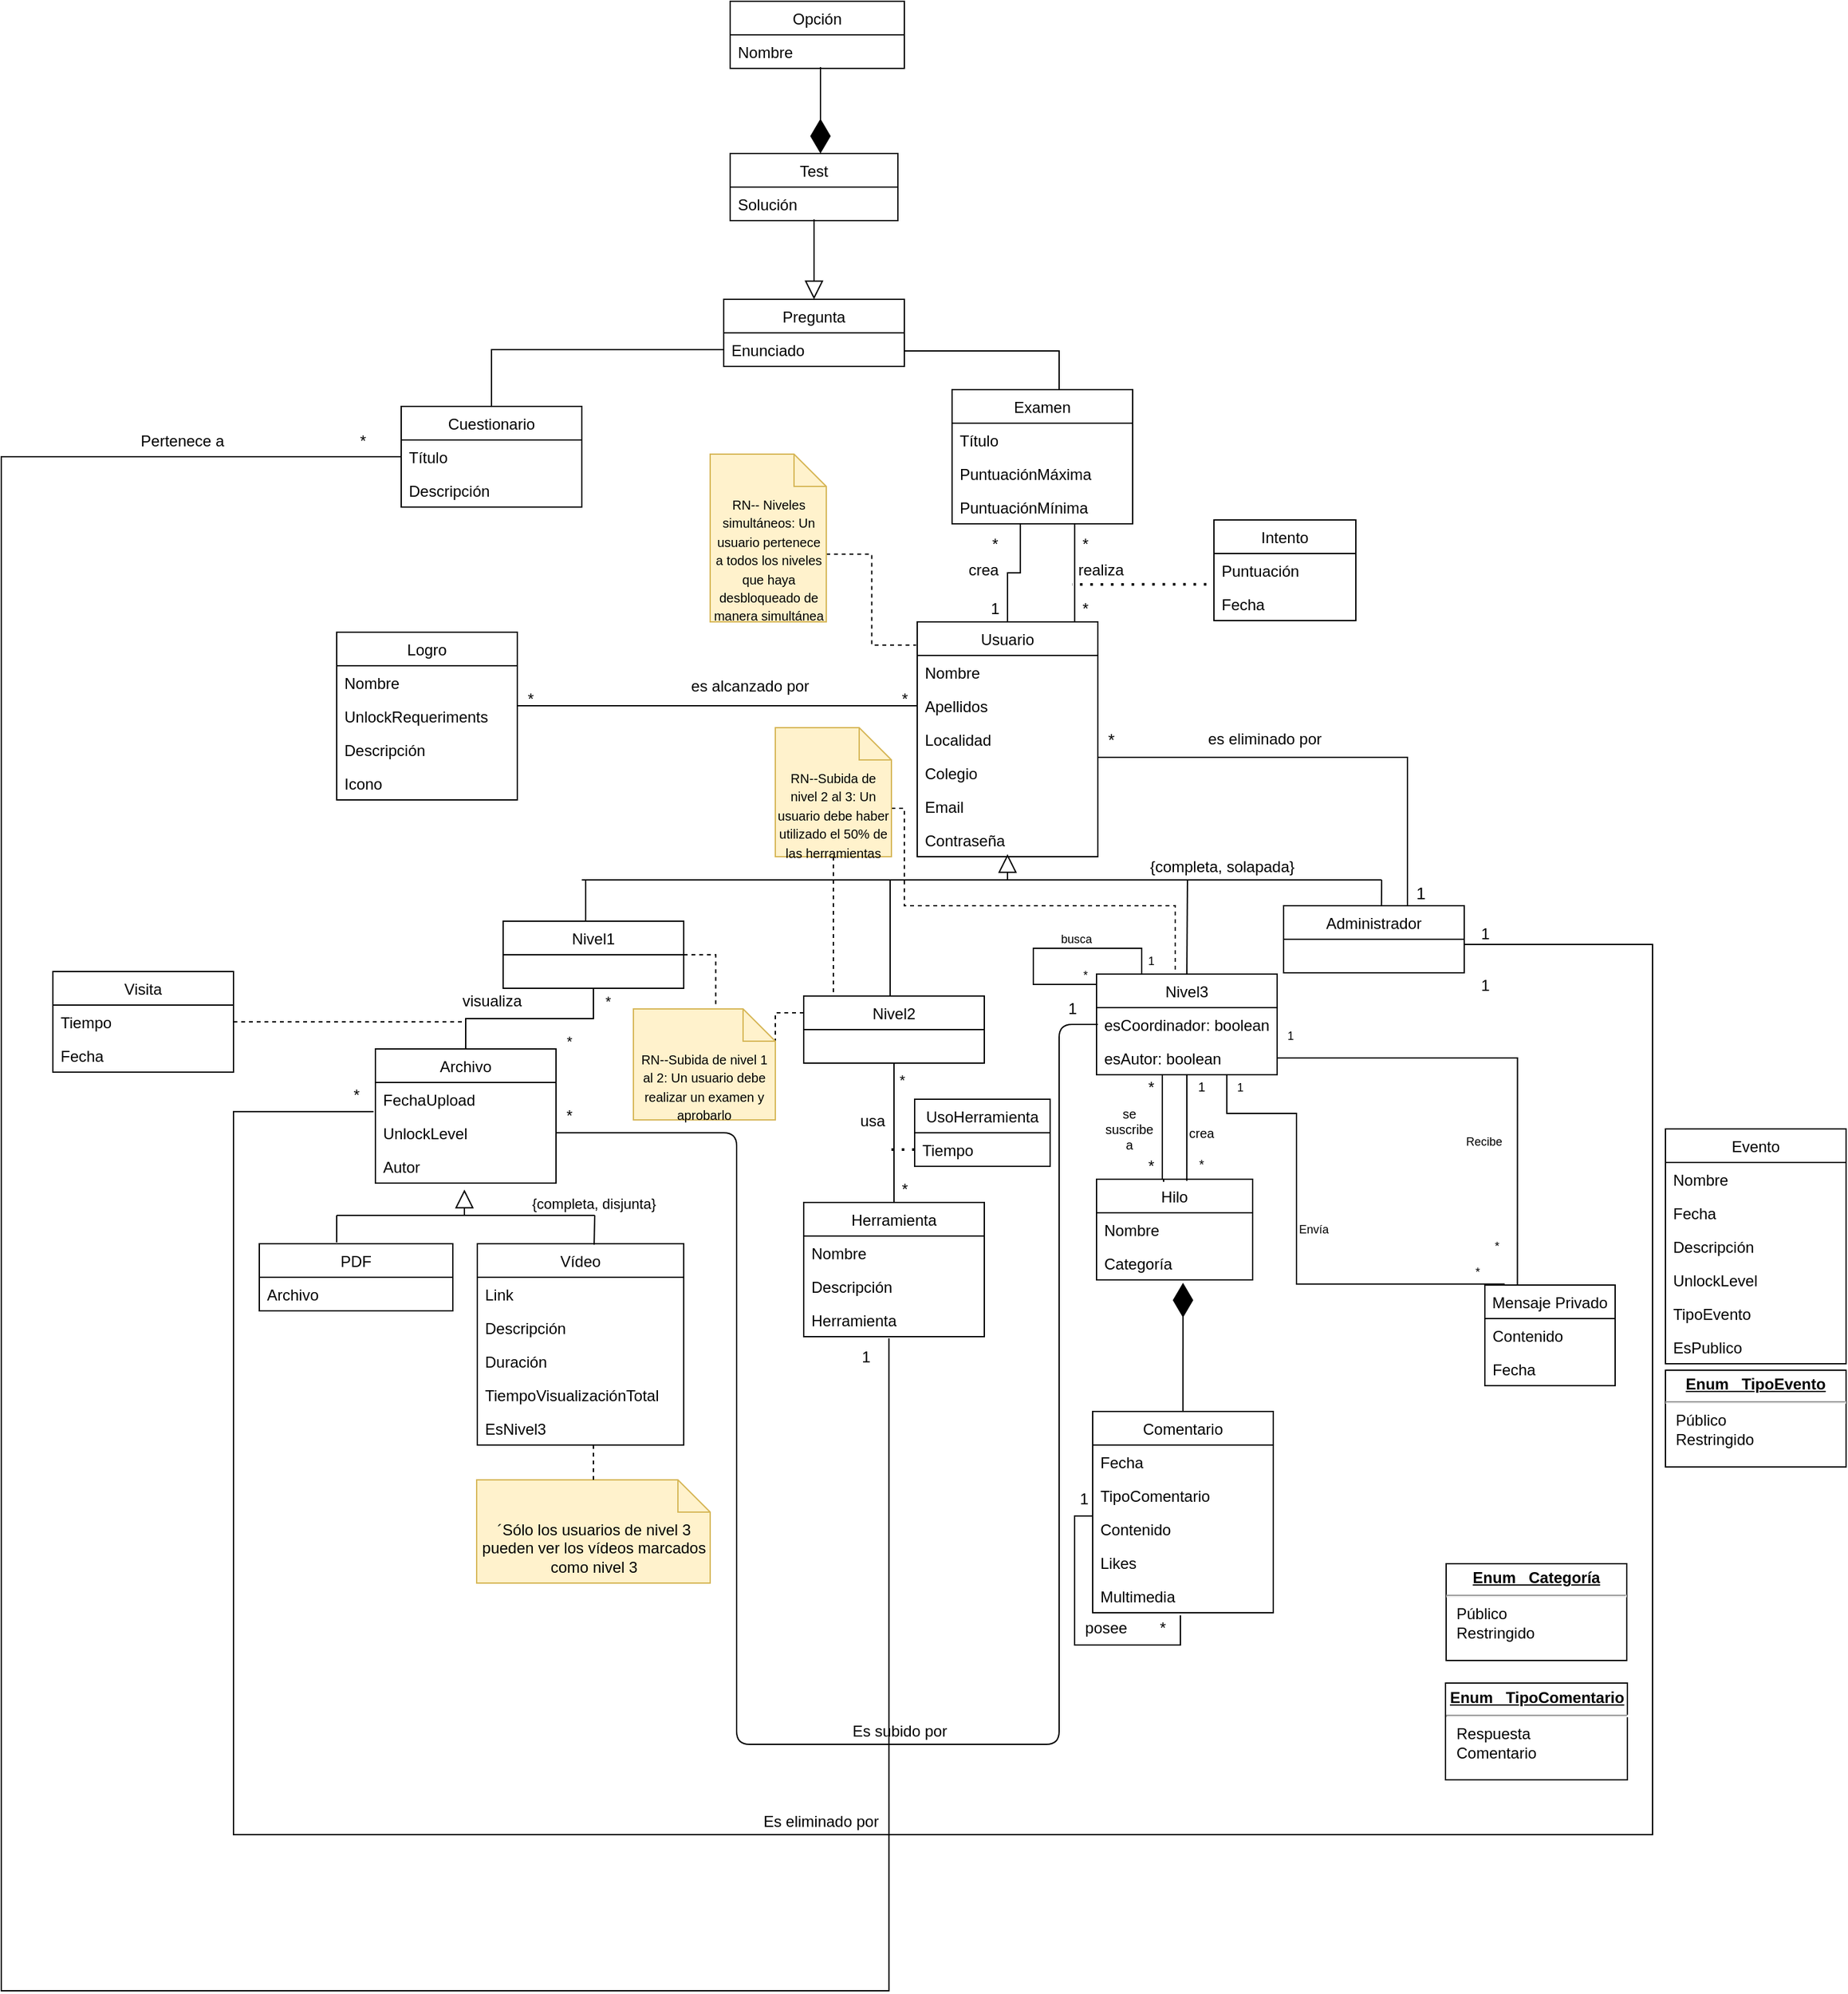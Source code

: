<mxfile version="13.9.5" type="google" pages="2"><diagram id="NPRUOryit4CZUZ8ujwZD" name="Page-1"><mxGraphModel dx="2916" dy="2320" grid="1" gridSize="10" guides="1" tooltips="1" connect="1" arrows="1" fold="1" page="1" pageScale="1" pageWidth="827" pageHeight="1169" math="0" shadow="0"><root><mxCell id="0"/><mxCell id="1" parent="0"/><mxCell id="HAwCsRzmnG5At8Q9Lq3o-103" style="edgeStyle=orthogonalEdgeStyle;rounded=0;orthogonalLoop=1;jettySize=auto;html=1;entryX=0.679;entryY=1.011;entryDx=0;entryDy=0;entryPerimeter=0;endArrow=none;endFill=0;" parent="1" source="HAwCsRzmnG5At8Q9Lq3o-1" target="HAwCsRzmnG5At8Q9Lq3o-31" edge="1"><mxGeometry relative="1" as="geometry"><Array as="points"><mxPoint x="212" y="270"/><mxPoint x="212" y="270"/></Array></mxGeometry></mxCell><mxCell id="HAwCsRzmnG5At8Q9Lq3o-123" style="edgeStyle=orthogonalEdgeStyle;rounded=0;orthogonalLoop=1;jettySize=auto;html=1;entryX=0.378;entryY=0.995;entryDx=0;entryDy=0;entryPerimeter=0;endArrow=none;endFill=0;" parent="1" source="HAwCsRzmnG5At8Q9Lq3o-1" target="HAwCsRzmnG5At8Q9Lq3o-31" edge="1"><mxGeometry relative="1" as="geometry"/></mxCell><mxCell id="HAwCsRzmnG5At8Q9Lq3o-1" value="Usuario" style="swimlane;fontStyle=0;childLayout=stackLayout;horizontal=1;startSize=26;fillColor=none;horizontalStack=0;resizeParent=1;resizeParentMax=0;resizeLast=0;collapsible=1;marginBottom=0;" parent="1" vertex="1"><mxGeometry x="90" y="270" width="140" height="182" as="geometry"/></mxCell><mxCell id="HAwCsRzmnG5At8Q9Lq3o-2" value="Nombre" style="text;strokeColor=none;fillColor=none;align=left;verticalAlign=top;spacingLeft=4;spacingRight=4;overflow=hidden;rotatable=0;points=[[0,0.5],[1,0.5]];portConstraint=eastwest;" parent="HAwCsRzmnG5At8Q9Lq3o-1" vertex="1"><mxGeometry y="26" width="140" height="26" as="geometry"/></mxCell><mxCell id="HAwCsRzmnG5At8Q9Lq3o-3" value="Apellidos" style="text;strokeColor=none;fillColor=none;align=left;verticalAlign=top;spacingLeft=4;spacingRight=4;overflow=hidden;rotatable=0;points=[[0,0.5],[1,0.5]];portConstraint=eastwest;" parent="HAwCsRzmnG5At8Q9Lq3o-1" vertex="1"><mxGeometry y="52" width="140" height="26" as="geometry"/></mxCell><mxCell id="HAwCsRzmnG5At8Q9Lq3o-4" value="Localidad" style="text;strokeColor=none;fillColor=none;align=left;verticalAlign=top;spacingLeft=4;spacingRight=4;overflow=hidden;rotatable=0;points=[[0,0.5],[1,0.5]];portConstraint=eastwest;" parent="HAwCsRzmnG5At8Q9Lq3o-1" vertex="1"><mxGeometry y="78" width="140" height="26" as="geometry"/></mxCell><mxCell id="HAwCsRzmnG5At8Q9Lq3o-33" value="Colegio" style="text;strokeColor=none;fillColor=none;align=left;verticalAlign=top;spacingLeft=4;spacingRight=4;overflow=hidden;rotatable=0;points=[[0,0.5],[1,0.5]];portConstraint=eastwest;" parent="HAwCsRzmnG5At8Q9Lq3o-1" vertex="1"><mxGeometry y="104" width="140" height="26" as="geometry"/></mxCell><mxCell id="OVoRlJXjBz-Goxrx0esR-1" value="Email" style="text;strokeColor=none;fillColor=none;align=left;verticalAlign=top;spacingLeft=4;spacingRight=4;overflow=hidden;rotatable=0;points=[[0,0.5],[1,0.5]];portConstraint=eastwest;" parent="HAwCsRzmnG5At8Q9Lq3o-1" vertex="1"><mxGeometry y="130" width="140" height="26" as="geometry"/></mxCell><mxCell id="OVoRlJXjBz-Goxrx0esR-2" value="Contraseña" style="text;strokeColor=none;fillColor=none;align=left;verticalAlign=top;spacingLeft=4;spacingRight=4;overflow=hidden;rotatable=0;points=[[0,0.5],[1,0.5]];portConstraint=eastwest;" parent="HAwCsRzmnG5At8Q9Lq3o-1" vertex="1"><mxGeometry y="156" width="140" height="26" as="geometry"/></mxCell><mxCell id="HAwCsRzmnG5At8Q9Lq3o-5" value="PDF" style="swimlane;fontStyle=0;childLayout=stackLayout;horizontal=1;startSize=26;fillColor=none;horizontalStack=0;resizeParent=1;resizeParentMax=0;resizeLast=0;collapsible=1;marginBottom=0;" parent="1" vertex="1"><mxGeometry x="-420" y="752" width="150" height="52" as="geometry"/></mxCell><mxCell id="HAwCsRzmnG5At8Q9Lq3o-6" value="Archivo" style="text;strokeColor=none;fillColor=none;align=left;verticalAlign=top;spacingLeft=4;spacingRight=4;overflow=hidden;rotatable=0;points=[[0,0.5],[1,0.5]];portConstraint=eastwest;" parent="HAwCsRzmnG5At8Q9Lq3o-5" vertex="1"><mxGeometry y="26" width="150" height="26" as="geometry"/></mxCell><mxCell id="HAwCsRzmnG5At8Q9Lq3o-9" value="Vídeo" style="swimlane;fontStyle=0;childLayout=stackLayout;horizontal=1;startSize=26;fillColor=none;horizontalStack=0;resizeParent=1;resizeParentMax=0;resizeLast=0;collapsible=1;marginBottom=0;" parent="1" vertex="1"><mxGeometry x="-251" y="752" width="160" height="156" as="geometry"><mxRectangle x="370" y="210" width="60" height="26" as="alternateBounds"/></mxGeometry></mxCell><mxCell id="HAwCsRzmnG5At8Q9Lq3o-10" value="Link" style="text;strokeColor=none;fillColor=none;align=left;verticalAlign=top;spacingLeft=4;spacingRight=4;overflow=hidden;rotatable=0;points=[[0,0.5],[1,0.5]];portConstraint=eastwest;" parent="HAwCsRzmnG5At8Q9Lq3o-9" vertex="1"><mxGeometry y="26" width="160" height="26" as="geometry"/></mxCell><mxCell id="HAwCsRzmnG5At8Q9Lq3o-38" value="Descripción" style="text;strokeColor=none;fillColor=none;align=left;verticalAlign=top;spacingLeft=4;spacingRight=4;overflow=hidden;rotatable=0;points=[[0,0.5],[1,0.5]];portConstraint=eastwest;" parent="HAwCsRzmnG5At8Q9Lq3o-9" vertex="1"><mxGeometry y="52" width="160" height="26" as="geometry"/></mxCell><mxCell id="HAwCsRzmnG5At8Q9Lq3o-39" value="Duración" style="text;strokeColor=none;fillColor=none;align=left;verticalAlign=top;spacingLeft=4;spacingRight=4;overflow=hidden;rotatable=0;points=[[0,0.5],[1,0.5]];portConstraint=eastwest;" parent="HAwCsRzmnG5At8Q9Lq3o-9" vertex="1"><mxGeometry y="78" width="160" height="26" as="geometry"/></mxCell><mxCell id="HAwCsRzmnG5At8Q9Lq3o-41" value="TiempoVisualizaciónTotal" style="text;strokeColor=none;fillColor=none;align=left;verticalAlign=top;spacingLeft=4;spacingRight=4;overflow=hidden;rotatable=0;points=[[0,0.5],[1,0.5]];portConstraint=eastwest;" parent="HAwCsRzmnG5At8Q9Lq3o-9" vertex="1"><mxGeometry y="104" width="160" height="26" as="geometry"/></mxCell><mxCell id="HGvDHs405SnKZL4kM6b5-61" value="EsNivel3" style="text;strokeColor=none;fillColor=none;align=left;verticalAlign=top;spacingLeft=4;spacingRight=4;overflow=hidden;rotatable=0;points=[[0,0.5],[1,0.5]];portConstraint=eastwest;" vertex="1" parent="HAwCsRzmnG5At8Q9Lq3o-9"><mxGeometry y="130" width="160" height="26" as="geometry"/></mxCell><mxCell id="HGvDHs405SnKZL4kM6b5-21" style="edgeStyle=orthogonalEdgeStyle;rounded=0;orthogonalLoop=1;jettySize=auto;html=1;endArrow=none;endFill=0;" edge="1" parent="1" source="HAwCsRzmnG5At8Q9Lq3o-13"><mxGeometry relative="1" as="geometry"><mxPoint x="200" y="90" as="targetPoint"/><Array as="points"><mxPoint x="200" y="60"/></Array></mxGeometry></mxCell><mxCell id="HAwCsRzmnG5At8Q9Lq3o-13" value="Pregunta" style="swimlane;fontStyle=0;childLayout=stackLayout;horizontal=1;startSize=26;fillColor=none;horizontalStack=0;resizeParent=1;resizeParentMax=0;resizeLast=0;collapsible=1;marginBottom=0;" parent="1" vertex="1"><mxGeometry x="-60" y="20" width="140" height="52" as="geometry"/></mxCell><mxCell id="HAwCsRzmnG5At8Q9Lq3o-14" value="Enunciado" style="text;strokeColor=none;fillColor=none;align=left;verticalAlign=top;spacingLeft=4;spacingRight=4;overflow=hidden;rotatable=0;points=[[0,0.5],[1,0.5]];portConstraint=eastwest;" parent="HAwCsRzmnG5At8Q9Lq3o-13" vertex="1"><mxGeometry y="26" width="140" height="26" as="geometry"/></mxCell><mxCell id="HAwCsRzmnG5At8Q9Lq3o-17" value="Hilo" style="swimlane;fontStyle=0;childLayout=stackLayout;horizontal=1;startSize=26;horizontalStack=0;resizeParent=1;resizeParentMax=0;resizeLast=0;collapsible=1;marginBottom=0;fillColor=none;" parent="1" vertex="1"><mxGeometry x="229" y="702" width="121" height="78" as="geometry"/></mxCell><mxCell id="HAwCsRzmnG5At8Q9Lq3o-18" value="Nombre" style="text;strokeColor=none;fillColor=none;align=left;verticalAlign=top;spacingLeft=4;spacingRight=4;overflow=hidden;rotatable=0;points=[[0,0.5],[1,0.5]];portConstraint=eastwest;" parent="HAwCsRzmnG5At8Q9Lq3o-17" vertex="1"><mxGeometry y="26" width="121" height="26" as="geometry"/></mxCell><mxCell id="HGvDHs405SnKZL4kM6b5-51" value="Categoría&#10;" style="text;strokeColor=none;fillColor=none;align=left;verticalAlign=top;spacingLeft=4;spacingRight=4;overflow=hidden;rotatable=0;points=[[0,0.5],[1,0.5]];portConstraint=eastwest;" vertex="1" parent="HAwCsRzmnG5At8Q9Lq3o-17"><mxGeometry y="52" width="121" height="26" as="geometry"/></mxCell><mxCell id="HAwCsRzmnG5At8Q9Lq3o-25" value="Comentario" style="swimlane;fontStyle=0;childLayout=stackLayout;horizontal=1;startSize=26;fillColor=none;horizontalStack=0;resizeParent=1;resizeParentMax=0;resizeLast=0;collapsible=1;marginBottom=0;" parent="1" vertex="1"><mxGeometry x="226" y="882" width="140" height="156" as="geometry"/></mxCell><mxCell id="HAwCsRzmnG5At8Q9Lq3o-26" value="Fecha" style="text;strokeColor=none;fillColor=none;align=left;verticalAlign=top;spacingLeft=4;spacingRight=4;overflow=hidden;rotatable=0;points=[[0,0.5],[1,0.5]];portConstraint=eastwest;" parent="HAwCsRzmnG5At8Q9Lq3o-25" vertex="1"><mxGeometry y="26" width="140" height="26" as="geometry"/></mxCell><mxCell id="HAwCsRzmnG5At8Q9Lq3o-27" value="TipoComentario" style="text;strokeColor=none;fillColor=none;align=left;verticalAlign=top;spacingLeft=4;spacingRight=4;overflow=hidden;rotatable=0;points=[[0,0.5],[1,0.5]];portConstraint=eastwest;" parent="HAwCsRzmnG5At8Q9Lq3o-25" vertex="1"><mxGeometry y="52" width="140" height="26" as="geometry"/></mxCell><mxCell id="HAwCsRzmnG5At8Q9Lq3o-28" value="Contenido" style="text;strokeColor=none;fillColor=none;align=left;verticalAlign=top;spacingLeft=4;spacingRight=4;overflow=hidden;rotatable=0;points=[[0,0.5],[1,0.5]];portConstraint=eastwest;" parent="HAwCsRzmnG5At8Q9Lq3o-25" vertex="1"><mxGeometry y="78" width="140" height="26" as="geometry"/></mxCell><mxCell id="HAwCsRzmnG5At8Q9Lq3o-44" value="Likes" style="text;strokeColor=none;fillColor=none;align=left;verticalAlign=top;spacingLeft=4;spacingRight=4;overflow=hidden;rotatable=0;points=[[0,0.5],[1,0.5]];portConstraint=eastwest;" parent="HAwCsRzmnG5At8Q9Lq3o-25" vertex="1"><mxGeometry y="104" width="140" height="26" as="geometry"/></mxCell><mxCell id="HGvDHs405SnKZL4kM6b5-1" style="edgeStyle=orthogonalEdgeStyle;rounded=0;orthogonalLoop=1;jettySize=auto;html=1;exitX=0;exitY=0.5;exitDx=0;exitDy=0;endArrow=none;endFill=0;" edge="1" parent="HAwCsRzmnG5At8Q9Lq3o-25" source="HAwCsRzmnG5At8Q9Lq3o-27"><mxGeometry relative="1" as="geometry"><mxPoint x="68" y="158" as="targetPoint"/><Array as="points"><mxPoint y="81"/><mxPoint x="-14" y="81"/><mxPoint x="-14" y="181"/><mxPoint x="68" y="181"/></Array></mxGeometry></mxCell><mxCell id="HGvDHs405SnKZL4kM6b5-57" value="Multimedia" style="text;strokeColor=none;fillColor=none;align=left;verticalAlign=top;spacingLeft=4;spacingRight=4;overflow=hidden;rotatable=0;points=[[0,0.5],[1,0.5]];portConstraint=eastwest;" vertex="1" parent="HAwCsRzmnG5At8Q9Lq3o-25"><mxGeometry y="130" width="140" height="26" as="geometry"/></mxCell><mxCell id="HAwCsRzmnG5At8Q9Lq3o-29" value="Examen" style="swimlane;fontStyle=0;childLayout=stackLayout;horizontal=1;startSize=26;fillColor=none;horizontalStack=0;resizeParent=1;resizeParentMax=0;resizeLast=0;collapsible=1;marginBottom=0;" parent="1" vertex="1"><mxGeometry x="117" y="90" width="140" height="104" as="geometry"/></mxCell><mxCell id="HAwCsRzmnG5At8Q9Lq3o-46" value="Título" style="text;strokeColor=none;fillColor=none;align=left;verticalAlign=top;spacingLeft=4;spacingRight=4;overflow=hidden;rotatable=0;points=[[0,0.5],[1,0.5]];portConstraint=eastwest;" parent="HAwCsRzmnG5At8Q9Lq3o-29" vertex="1"><mxGeometry y="26" width="140" height="26" as="geometry"/></mxCell><mxCell id="HAwCsRzmnG5At8Q9Lq3o-30" value="PuntuaciónMáxima" style="text;strokeColor=none;fillColor=none;align=left;verticalAlign=top;spacingLeft=4;spacingRight=4;overflow=hidden;rotatable=0;points=[[0,0.5],[1,0.5]];portConstraint=eastwest;" parent="HAwCsRzmnG5At8Q9Lq3o-29" vertex="1"><mxGeometry y="52" width="140" height="26" as="geometry"/></mxCell><mxCell id="HAwCsRzmnG5At8Q9Lq3o-31" value="PuntuaciónMínima" style="text;strokeColor=none;fillColor=none;align=left;verticalAlign=top;spacingLeft=4;spacingRight=4;overflow=hidden;rotatable=0;points=[[0,0.5],[1,0.5]];portConstraint=eastwest;" parent="HAwCsRzmnG5At8Q9Lq3o-29" vertex="1"><mxGeometry y="78" width="140" height="26" as="geometry"/></mxCell><mxCell id="oahnnhhMwVlarxf-Fwli-42" style="edgeStyle=orthogonalEdgeStyle;rounded=0;orthogonalLoop=1;jettySize=auto;html=1;startArrow=none;startFill=0;endArrow=none;endFill=0;fontSize=11;dashed=1;" parent="1" source="HAwCsRzmnG5At8Q9Lq3o-70" edge="1"><mxGeometry relative="1" as="geometry"><mxPoint x="-260.0" y="580" as="targetPoint"/></mxGeometry></mxCell><mxCell id="HAwCsRzmnG5At8Q9Lq3o-70" value="Visita" style="swimlane;fontStyle=0;childLayout=stackLayout;horizontal=1;startSize=26;fillColor=none;horizontalStack=0;resizeParent=1;resizeParentMax=0;resizeLast=0;collapsible=1;marginBottom=0;" parent="1" vertex="1"><mxGeometry x="-580" y="541" width="140" height="78" as="geometry"/></mxCell><mxCell id="HAwCsRzmnG5At8Q9Lq3o-71" value="Tiempo" style="text;strokeColor=none;fillColor=none;align=left;verticalAlign=top;spacingLeft=4;spacingRight=4;overflow=hidden;rotatable=0;points=[[0,0.5],[1,0.5]];portConstraint=eastwest;" parent="HAwCsRzmnG5At8Q9Lq3o-70" vertex="1"><mxGeometry y="26" width="140" height="26" as="geometry"/></mxCell><mxCell id="HAwCsRzmnG5At8Q9Lq3o-72" value="Fecha" style="text;strokeColor=none;fillColor=none;align=left;verticalAlign=top;spacingLeft=4;spacingRight=4;overflow=hidden;rotatable=0;points=[[0,0.5],[1,0.5]];portConstraint=eastwest;" parent="HAwCsRzmnG5At8Q9Lq3o-70" vertex="1"><mxGeometry y="52" width="140" height="26" as="geometry"/></mxCell><mxCell id="HAwCsRzmnG5At8Q9Lq3o-121" value="realiza" style="text;html=1;align=center;verticalAlign=middle;resizable=0;points=[];autosize=1;" parent="1" vertex="1"><mxGeometry x="207" y="220" width="50" height="20" as="geometry"/></mxCell><mxCell id="HAwCsRzmnG5At8Q9Lq3o-124" value="crea" style="text;html=1;align=center;verticalAlign=middle;resizable=0;points=[];autosize=1;" parent="1" vertex="1"><mxGeometry x="120.5" y="220" width="40" height="20" as="geometry"/></mxCell><mxCell id="HAwCsRzmnG5At8Q9Lq3o-125" value="*" style="text;html=1;align=center;verticalAlign=middle;resizable=0;points=[];autosize=1;" parent="1" vertex="1"><mxGeometry x="140" y="200" width="20" height="20" as="geometry"/></mxCell><mxCell id="HAwCsRzmnG5At8Q9Lq3o-127" value="*" style="text;html=1;align=center;verticalAlign=middle;resizable=0;points=[];autosize=1;" parent="1" vertex="1"><mxGeometry x="210" y="200" width="20" height="20" as="geometry"/></mxCell><mxCell id="HAwCsRzmnG5At8Q9Lq3o-128" value="*" style="text;html=1;align=center;verticalAlign=middle;resizable=0;points=[];autosize=1;" parent="1" vertex="1"><mxGeometry x="210" y="250" width="20" height="20" as="geometry"/></mxCell><mxCell id="HAwCsRzmnG5At8Q9Lq3o-129" value="" style="endArrow=none;dashed=1;html=1;dashPattern=1 3;strokeWidth=2;exitX=-0.053;exitY=-0.082;exitDx=0;exitDy=0;exitPerimeter=0;" parent="1" source="HAwCsRzmnG5At8Q9Lq3o-132" edge="1"><mxGeometry width="50" height="50" relative="1" as="geometry"><mxPoint x="220" y="250" as="sourcePoint"/><mxPoint x="210" y="241" as="targetPoint"/></mxGeometry></mxCell><mxCell id="HAwCsRzmnG5At8Q9Lq3o-130" value="Intento" style="swimlane;fontStyle=0;childLayout=stackLayout;horizontal=1;startSize=26;fillColor=none;horizontalStack=0;resizeParent=1;resizeParentMax=0;resizeLast=0;collapsible=1;marginBottom=0;" parent="1" vertex="1"><mxGeometry x="320" y="191" width="110" height="78" as="geometry"/></mxCell><mxCell id="HAwCsRzmnG5At8Q9Lq3o-131" value="Puntuación" style="text;strokeColor=none;fillColor=none;align=left;verticalAlign=top;spacingLeft=4;spacingRight=4;overflow=hidden;rotatable=0;points=[[0,0.5],[1,0.5]];portConstraint=eastwest;" parent="HAwCsRzmnG5At8Q9Lq3o-130" vertex="1"><mxGeometry y="26" width="110" height="26" as="geometry"/></mxCell><mxCell id="HAwCsRzmnG5At8Q9Lq3o-132" value="Fecha" style="text;strokeColor=none;fillColor=none;align=left;verticalAlign=top;spacingLeft=4;spacingRight=4;overflow=hidden;rotatable=0;points=[[0,0.5],[1,0.5]];portConstraint=eastwest;" parent="HAwCsRzmnG5At8Q9Lq3o-130" vertex="1"><mxGeometry y="52" width="110" height="26" as="geometry"/></mxCell><mxCell id="HAwCsRzmnG5At8Q9Lq3o-142" value="&lt;p style=&quot;margin: 0px ; margin-top: 4px ; text-align: center ; text-decoration: underline&quot;&gt;&lt;b&gt;Enum&amp;nbsp; &amp;nbsp;TipoComentario&lt;/b&gt;&lt;/p&gt;&lt;hr&gt;&lt;p style=&quot;margin: 0px ; margin-left: 8px&quot;&gt;Respuesta&lt;br&gt;Comentario&lt;br&gt;&lt;/p&gt;" style="verticalAlign=top;align=left;overflow=fill;fontSize=12;fontFamily=Helvetica;html=1;" parent="1" vertex="1"><mxGeometry x="499.5" y="1092.5" width="141" height="75" as="geometry"/></mxCell><mxCell id="nP3SbV2Lm87X_TbmoG6O-54" style="edgeStyle=orthogonalEdgeStyle;rounded=0;orthogonalLoop=1;jettySize=auto;html=1;entryX=0;entryY=0.5;entryDx=0;entryDy=0;startArrow=none;startFill=0;endArrow=none;endFill=0;" parent="1" source="HAwCsRzmnG5At8Q9Lq3o-148" target="HAwCsRzmnG5At8Q9Lq3o-3" edge="1"><mxGeometry relative="1" as="geometry"><Array as="points"><mxPoint x="-160" y="335"/><mxPoint x="-160" y="335"/></Array></mxGeometry></mxCell><mxCell id="HAwCsRzmnG5At8Q9Lq3o-148" value="Logro" style="swimlane;fontStyle=0;childLayout=stackLayout;horizontal=1;startSize=26;fillColor=none;horizontalStack=0;resizeParent=1;resizeParentMax=0;resizeLast=0;collapsible=1;marginBottom=0;" parent="1" vertex="1"><mxGeometry x="-360" y="278" width="140" height="130" as="geometry"/></mxCell><mxCell id="HAwCsRzmnG5At8Q9Lq3o-149" value="Nombre" style="text;strokeColor=none;fillColor=none;align=left;verticalAlign=top;spacingLeft=4;spacingRight=4;overflow=hidden;rotatable=0;points=[[0,0.5],[1,0.5]];portConstraint=eastwest;" parent="HAwCsRzmnG5At8Q9Lq3o-148" vertex="1"><mxGeometry y="26" width="140" height="26" as="geometry"/></mxCell><mxCell id="HAwCsRzmnG5At8Q9Lq3o-150" value="UnlockRequeriments" style="text;strokeColor=none;fillColor=none;align=left;verticalAlign=top;spacingLeft=4;spacingRight=4;overflow=hidden;rotatable=0;points=[[0,0.5],[1,0.5]];portConstraint=eastwest;" parent="HAwCsRzmnG5At8Q9Lq3o-148" vertex="1"><mxGeometry y="52" width="140" height="26" as="geometry"/></mxCell><mxCell id="HAwCsRzmnG5At8Q9Lq3o-151" value="Descripción" style="text;strokeColor=none;fillColor=none;align=left;verticalAlign=top;spacingLeft=4;spacingRight=4;overflow=hidden;rotatable=0;points=[[0,0.5],[1,0.5]];portConstraint=eastwest;" parent="HAwCsRzmnG5At8Q9Lq3o-148" vertex="1"><mxGeometry y="78" width="140" height="26" as="geometry"/></mxCell><mxCell id="HAwCsRzmnG5At8Q9Lq3o-152" value="Icono" style="text;strokeColor=none;fillColor=none;align=left;verticalAlign=top;spacingLeft=4;spacingRight=4;overflow=hidden;rotatable=0;points=[[0,0.5],[1,0.5]];portConstraint=eastwest;" parent="HAwCsRzmnG5At8Q9Lq3o-148" vertex="1"><mxGeometry y="104" width="140" height="26" as="geometry"/></mxCell><mxCell id="nP3SbV2Lm87X_TbmoG6O-50" style="edgeStyle=orthogonalEdgeStyle;rounded=0;orthogonalLoop=1;jettySize=auto;html=1;exitX=0.5;exitY=1;exitDx=0;exitDy=0;startArrow=none;startFill=0;endArrow=none;endFill=0;" parent="1" source="nP3SbV2Lm87X_TbmoG6O-13" edge="1"><mxGeometry relative="1" as="geometry"><mxPoint x="281" y="704" as="targetPoint"/><Array as="points"><mxPoint x="280" y="621"/><mxPoint x="280" y="702"/><mxPoint x="281" y="702"/></Array></mxGeometry></mxCell><mxCell id="oahnnhhMwVlarxf-Fwli-10" style="edgeStyle=orthogonalEdgeStyle;rounded=0;orthogonalLoop=1;jettySize=auto;html=1;startArrow=none;startFill=0;entryX=0.152;entryY=-0.01;entryDx=0;entryDy=0;entryPerimeter=0;endArrow=none;endFill=0;" parent="1" source="nP3SbV2Lm87X_TbmoG6O-13" target="oahnnhhMwVlarxf-Fwli-4" edge="1"><mxGeometry relative="1" as="geometry"><mxPoint x="370" y="830" as="targetPoint"/><Array as="points"><mxPoint x="330" y="651"/><mxPoint x="384" y="651"/></Array></mxGeometry></mxCell><mxCell id="oahnnhhMwVlarxf-Fwli-19" style="edgeStyle=orthogonalEdgeStyle;rounded=0;orthogonalLoop=1;jettySize=auto;html=1;exitX=0.25;exitY=0;exitDx=0;exitDy=0;startArrow=none;startFill=0;endArrow=none;endFill=0;fontSize=9;" parent="1" source="nP3SbV2Lm87X_TbmoG6O-13" target="nP3SbV2Lm87X_TbmoG6O-13" edge="1"><mxGeometry relative="1" as="geometry"><mxPoint x="190" y="560" as="targetPoint"/><Array as="points"><mxPoint x="264" y="523"/><mxPoint x="180" y="523"/><mxPoint x="180" y="551"/></Array></mxGeometry></mxCell><mxCell id="oahnnhhMwVlarxf-Fwli-23" style="edgeStyle=orthogonalEdgeStyle;rounded=0;orthogonalLoop=1;jettySize=auto;html=1;entryX=0.578;entryY=0.016;entryDx=0;entryDy=0;entryPerimeter=0;startArrow=none;startFill=0;endArrow=none;endFill=0;fontSize=10;" parent="1" source="nP3SbV2Lm87X_TbmoG6O-13" target="HAwCsRzmnG5At8Q9Lq3o-17" edge="1"><mxGeometry relative="1" as="geometry"/></mxCell><mxCell id="nP3SbV2Lm87X_TbmoG6O-13" value="Nivel3" style="swimlane;fontStyle=0;childLayout=stackLayout;horizontal=1;startSize=26;fillColor=none;horizontalStack=0;resizeParent=1;resizeParentMax=0;resizeLast=0;collapsible=1;marginBottom=0;" parent="1" vertex="1"><mxGeometry x="229" y="543" width="140" height="78" as="geometry"/></mxCell><mxCell id="nP3SbV2Lm87X_TbmoG6O-53" value="esCoordinador: boolean" style="text;strokeColor=none;fillColor=none;align=left;verticalAlign=top;spacingLeft=4;spacingRight=4;overflow=hidden;rotatable=0;points=[[0,0.5],[1,0.5]];portConstraint=eastwest;" parent="nP3SbV2Lm87X_TbmoG6O-13" vertex="1"><mxGeometry y="26" width="140" height="26" as="geometry"/></mxCell><mxCell id="384uaaL_V9VqnJbxcpKX-2" value="esAutor: boolean" style="text;strokeColor=none;fillColor=none;align=left;verticalAlign=top;spacingLeft=4;spacingRight=4;overflow=hidden;rotatable=0;points=[[0,0.5],[1,0.5]];portConstraint=eastwest;" parent="nP3SbV2Lm87X_TbmoG6O-13" vertex="1"><mxGeometry y="52" width="140" height="26" as="geometry"/></mxCell><mxCell id="nP3SbV2Lm87X_TbmoG6O-107" style="edgeStyle=orthogonalEdgeStyle;rounded=0;orthogonalLoop=1;jettySize=auto;html=1;startArrow=none;startFill=0;endArrow=none;endFill=0;entryX=1;entryY=0.5;entryDx=0;entryDy=0;" parent="1" source="nP3SbV2Lm87X_TbmoG6O-17" target="HAwCsRzmnG5At8Q9Lq3o-3" edge="1"><mxGeometry relative="1" as="geometry"><mxPoint x="530" y="330" as="targetPoint"/><Array as="points"><mxPoint x="470" y="375"/></Array></mxGeometry></mxCell><mxCell id="nP3SbV2Lm87X_TbmoG6O-110" value="*" style="edgeLabel;html=1;align=center;verticalAlign=middle;resizable=0;points=[];fontSize=13;" parent="nP3SbV2Lm87X_TbmoG6O-107" vertex="1" connectable="0"><mxGeometry x="0.904" y="-14" relative="1" as="geometry"><mxPoint x="-4" y="7" as="offset"/></mxGeometry></mxCell><mxCell id="OVoRlJXjBz-Goxrx0esR-15" style="edgeStyle=orthogonalEdgeStyle;rounded=0;orthogonalLoop=1;jettySize=auto;html=1;exitX=1;exitY=0.75;exitDx=0;exitDy=0;endArrow=none;endFill=0;entryX=-0.01;entryY=-0.129;entryDx=0;entryDy=0;entryPerimeter=0;" parent="1" source="nP3SbV2Lm87X_TbmoG6O-17" target="oahnnhhMwVlarxf-Fwli-29" edge="1"><mxGeometry relative="1" as="geometry"><mxPoint x="-460" y="650" as="targetPoint"/><Array as="points"><mxPoint x="514" y="520"/><mxPoint x="660" y="520"/><mxPoint x="660" y="1210"/><mxPoint x="-440" y="1210"/><mxPoint x="-440" y="650"/></Array></mxGeometry></mxCell><mxCell id="nP3SbV2Lm87X_TbmoG6O-17" value="Administrador" style="swimlane;fontStyle=0;childLayout=stackLayout;horizontal=1;startSize=26;fillColor=none;horizontalStack=0;resizeParent=1;resizeParentMax=0;resizeLast=0;collapsible=1;marginBottom=0;" parent="1" vertex="1"><mxGeometry x="374" y="490" width="140" height="52" as="geometry"/></mxCell><mxCell id="HAwCsRzmnG5At8Q9Lq3o-89" value="Evento" style="swimlane;fontStyle=0;childLayout=stackLayout;horizontal=1;startSize=26;fillColor=none;horizontalStack=0;resizeParent=1;resizeParentMax=0;resizeLast=0;collapsible=1;marginBottom=0;" parent="1" vertex="1"><mxGeometry x="670" y="663" width="140" height="182" as="geometry"/></mxCell><mxCell id="HAwCsRzmnG5At8Q9Lq3o-90" value="Nombre" style="text;strokeColor=none;fillColor=none;align=left;verticalAlign=top;spacingLeft=4;spacingRight=4;overflow=hidden;rotatable=0;points=[[0,0.5],[1,0.5]];portConstraint=eastwest;" parent="HAwCsRzmnG5At8Q9Lq3o-89" vertex="1"><mxGeometry y="26" width="140" height="26" as="geometry"/></mxCell><mxCell id="HAwCsRzmnG5At8Q9Lq3o-91" value="Fecha" style="text;strokeColor=none;fillColor=none;align=left;verticalAlign=top;spacingLeft=4;spacingRight=4;overflow=hidden;rotatable=0;points=[[0,0.5],[1,0.5]];portConstraint=eastwest;" parent="HAwCsRzmnG5At8Q9Lq3o-89" vertex="1"><mxGeometry y="52" width="140" height="26" as="geometry"/></mxCell><mxCell id="HAwCsRzmnG5At8Q9Lq3o-94" value="Descripción" style="text;strokeColor=none;fillColor=none;align=left;verticalAlign=top;spacingLeft=4;spacingRight=4;overflow=hidden;rotatable=0;points=[[0,0.5],[1,0.5]];portConstraint=eastwest;" parent="HAwCsRzmnG5At8Q9Lq3o-89" vertex="1"><mxGeometry y="78" width="140" height="26" as="geometry"/></mxCell><mxCell id="HAwCsRzmnG5At8Q9Lq3o-93" value="UnlockLevel" style="text;strokeColor=none;fillColor=none;align=left;verticalAlign=top;spacingLeft=4;spacingRight=4;overflow=hidden;rotatable=0;points=[[0,0.5],[1,0.5]];portConstraint=eastwest;" parent="HAwCsRzmnG5At8Q9Lq3o-89" vertex="1"><mxGeometry y="104" width="140" height="26" as="geometry"/></mxCell><mxCell id="HAwCsRzmnG5At8Q9Lq3o-92" value="TipoEvento" style="text;strokeColor=none;fillColor=none;align=left;verticalAlign=top;spacingLeft=4;spacingRight=4;overflow=hidden;rotatable=0;points=[[0,0.5],[1,0.5]];portConstraint=eastwest;" parent="HAwCsRzmnG5At8Q9Lq3o-89" vertex="1"><mxGeometry y="130" width="140" height="26" as="geometry"/></mxCell><mxCell id="HAwCsRzmnG5At8Q9Lq3o-102" value="EsPublico" style="text;strokeColor=none;fillColor=none;align=left;verticalAlign=top;spacingLeft=4;spacingRight=4;overflow=hidden;rotatable=0;points=[[0,0.5],[1,0.5]];portConstraint=eastwest;" parent="HAwCsRzmnG5At8Q9Lq3o-89" vertex="1"><mxGeometry y="156" width="140" height="26" as="geometry"/></mxCell><mxCell id="HAwCsRzmnG5At8Q9Lq3o-144" value="&lt;p style=&quot;margin: 0px ; margin-top: 4px ; text-align: center ; text-decoration: underline&quot;&gt;&lt;b&gt;Enum&amp;nbsp; &amp;nbsp;TipoEvento&lt;/b&gt;&lt;/p&gt;&lt;hr&gt;&lt;p style=&quot;margin: 0px ; margin-left: 8px&quot;&gt;Público&lt;br&gt;Restringido&lt;/p&gt;" style="verticalAlign=top;align=left;overflow=fill;fontSize=12;fontFamily=Helvetica;html=1;" parent="1" vertex="1"><mxGeometry x="670" y="850" width="140" height="75" as="geometry"/></mxCell><mxCell id="oahnnhhMwVlarxf-Fwli-31" style="edgeStyle=orthogonalEdgeStyle;rounded=0;orthogonalLoop=1;jettySize=auto;html=1;exitX=0.5;exitY=1;exitDx=0;exitDy=0;entryX=0.5;entryY=0;entryDx=0;entryDy=0;startArrow=none;startFill=0;endArrow=none;endFill=0;fontSize=12;" parent="1" source="nP3SbV2Lm87X_TbmoG6O-35" target="oahnnhhMwVlarxf-Fwli-27" edge="1"><mxGeometry relative="1" as="geometry"/></mxCell><mxCell id="HGvDHs405SnKZL4kM6b5-68" style="edgeStyle=orthogonalEdgeStyle;rounded=0;orthogonalLoop=1;jettySize=auto;html=1;exitX=1;exitY=0.5;exitDx=0;exitDy=0;entryX=0.58;entryY=-0.04;entryDx=0;entryDy=0;entryPerimeter=0;endArrow=none;endFill=0;dashed=1;" edge="1" parent="1" source="nP3SbV2Lm87X_TbmoG6O-35" target="HGvDHs405SnKZL4kM6b5-67"><mxGeometry relative="1" as="geometry"/></mxCell><mxCell id="nP3SbV2Lm87X_TbmoG6O-35" value="Nivel1" style="swimlane;fontStyle=0;childLayout=stackLayout;horizontal=1;startSize=26;fillColor=none;horizontalStack=0;resizeParent=1;resizeParentMax=0;resizeLast=0;collapsible=1;marginBottom=0;" parent="1" vertex="1"><mxGeometry x="-231" y="502" width="140" height="52" as="geometry"/></mxCell><mxCell id="HGvDHs405SnKZL4kM6b5-69" style="edgeStyle=orthogonalEdgeStyle;rounded=0;orthogonalLoop=1;jettySize=auto;html=1;exitX=0;exitY=0.25;exitDx=0;exitDy=0;entryX=0;entryY=0;entryDx=110;entryDy=25;entryPerimeter=0;dashed=1;endArrow=none;endFill=0;" edge="1" parent="1" source="nP3SbV2Lm87X_TbmoG6O-39" target="HGvDHs405SnKZL4kM6b5-67"><mxGeometry relative="1" as="geometry"/></mxCell><mxCell id="nP3SbV2Lm87X_TbmoG6O-39" value="Nivel2" style="swimlane;fontStyle=0;childLayout=stackLayout;horizontal=1;startSize=26;fillColor=none;horizontalStack=0;resizeParent=1;resizeParentMax=0;resizeLast=0;collapsible=1;marginBottom=0;" parent="1" vertex="1"><mxGeometry x="2" y="560" width="140" height="52" as="geometry"/></mxCell><mxCell id="nP3SbV2Lm87X_TbmoG6O-43" value="" style="endArrow=block;endFill=0;endSize=12;html=1;" parent="1" edge="1"><mxGeometry width="160" relative="1" as="geometry"><mxPoint x="160" y="470" as="sourcePoint"/><mxPoint x="160" y="450" as="targetPoint"/></mxGeometry></mxCell><mxCell id="nP3SbV2Lm87X_TbmoG6O-44" value="" style="endArrow=none;html=1;" parent="1" edge="1"><mxGeometry width="50" height="50" relative="1" as="geometry"><mxPoint x="-170" y="470" as="sourcePoint"/><mxPoint x="450" y="470" as="targetPoint"/></mxGeometry></mxCell><mxCell id="nP3SbV2Lm87X_TbmoG6O-45" value="" style="endArrow=none;html=1;exitX=0.5;exitY=0;exitDx=0;exitDy=0;" parent="1" edge="1"><mxGeometry width="50" height="50" relative="1" as="geometry"><mxPoint x="-167" y="502" as="sourcePoint"/><mxPoint x="-167" y="470" as="targetPoint"/></mxGeometry></mxCell><mxCell id="nP3SbV2Lm87X_TbmoG6O-46" value="" style="endArrow=none;html=1;exitX=0.542;exitY=0.002;exitDx=0;exitDy=0;exitPerimeter=0;" parent="1" source="nP3SbV2Lm87X_TbmoG6O-17" edge="1"><mxGeometry width="50" height="50" relative="1" as="geometry"><mxPoint x="400" y="520" as="sourcePoint"/><mxPoint x="450" y="470" as="targetPoint"/></mxGeometry></mxCell><mxCell id="nP3SbV2Lm87X_TbmoG6O-47" value="" style="endArrow=none;html=1;" parent="1" edge="1"><mxGeometry width="50" height="50" relative="1" as="geometry"><mxPoint x="69" y="560" as="sourcePoint"/><mxPoint x="69" y="470" as="targetPoint"/></mxGeometry></mxCell><mxCell id="nP3SbV2Lm87X_TbmoG6O-48" value="" style="endArrow=none;html=1;exitX=0.5;exitY=0;exitDx=0;exitDy=0;entryX=0.296;entryY=1.017;entryDx=0;entryDy=0;entryPerimeter=0;" parent="1" source="nP3SbV2Lm87X_TbmoG6O-13" target="nP3SbV2Lm87X_TbmoG6O-105" edge="1"><mxGeometry width="50" height="50" relative="1" as="geometry"><mxPoint x="240" y="560" as="sourcePoint"/><mxPoint x="260" y="470" as="targetPoint"/></mxGeometry></mxCell><mxCell id="nP3SbV2Lm87X_TbmoG6O-60" value="Herramienta" style="swimlane;fontStyle=0;childLayout=stackLayout;horizontal=1;startSize=26;fillColor=none;horizontalStack=0;resizeParent=1;resizeParentMax=0;resizeLast=0;collapsible=1;marginBottom=0;" parent="1" vertex="1"><mxGeometry x="2" y="720" width="140" height="104" as="geometry"/></mxCell><mxCell id="nP3SbV2Lm87X_TbmoG6O-61" value="Nombre" style="text;strokeColor=none;fillColor=none;align=left;verticalAlign=top;spacingLeft=4;spacingRight=4;overflow=hidden;rotatable=0;points=[[0,0.5],[1,0.5]];portConstraint=eastwest;" parent="nP3SbV2Lm87X_TbmoG6O-60" vertex="1"><mxGeometry y="26" width="140" height="26" as="geometry"/></mxCell><mxCell id="nP3SbV2Lm87X_TbmoG6O-63" value="Descripción" style="text;strokeColor=none;fillColor=none;align=left;verticalAlign=top;spacingLeft=4;spacingRight=4;overflow=hidden;rotatable=0;points=[[0,0.5],[1,0.5]];portConstraint=eastwest;" parent="nP3SbV2Lm87X_TbmoG6O-60" vertex="1"><mxGeometry y="52" width="140" height="26" as="geometry"/></mxCell><mxCell id="nP3SbV2Lm87X_TbmoG6O-62" value="Herramienta" style="text;strokeColor=none;fillColor=none;align=left;verticalAlign=top;spacingLeft=4;spacingRight=4;overflow=hidden;rotatable=0;points=[[0,0.5],[1,0.5]];portConstraint=eastwest;" parent="nP3SbV2Lm87X_TbmoG6O-60" vertex="1"><mxGeometry y="78" width="140" height="26" as="geometry"/></mxCell><mxCell id="nP3SbV2Lm87X_TbmoG6O-64" value="" style="endArrow=none;html=1;exitX=0.5;exitY=0;exitDx=0;exitDy=0;" parent="1" source="nP3SbV2Lm87X_TbmoG6O-60" edge="1"><mxGeometry width="50" height="50" relative="1" as="geometry"><mxPoint x="72" y="689" as="sourcePoint"/><mxPoint x="72" y="612" as="targetPoint"/></mxGeometry></mxCell><mxCell id="nP3SbV2Lm87X_TbmoG6O-66" value="*" style="edgeLabel;html=1;align=center;verticalAlign=middle;resizable=0;points=[];" parent="nP3SbV2Lm87X_TbmoG6O-64" vertex="1" connectable="0"><mxGeometry x="0.771" y="-6" relative="1" as="geometry"><mxPoint as="offset"/></mxGeometry></mxCell><mxCell id="nP3SbV2Lm87X_TbmoG6O-65" value="*" style="text;html=1;align=center;verticalAlign=middle;resizable=0;points=[];autosize=1;" parent="1" vertex="1"><mxGeometry x="70" y="700" width="20" height="20" as="geometry"/></mxCell><mxCell id="nP3SbV2Lm87X_TbmoG6O-69" value="*" style="text;html=1;align=center;verticalAlign=middle;resizable=0;points=[];autosize=1;" parent="1" vertex="1"><mxGeometry x="261" y="621" width="20" height="20" as="geometry"/></mxCell><mxCell id="nP3SbV2Lm87X_TbmoG6O-70" value="*" style="text;html=1;align=center;verticalAlign=middle;resizable=0;points=[];autosize=1;" parent="1" vertex="1"><mxGeometry x="261" y="682" width="20" height="20" as="geometry"/></mxCell><mxCell id="nP3SbV2Lm87X_TbmoG6O-71" value="usa" style="text;html=1;align=center;verticalAlign=middle;resizable=0;points=[];autosize=1;" parent="1" vertex="1"><mxGeometry x="40" y="647" width="30" height="20" as="geometry"/></mxCell><mxCell id="nP3SbV2Lm87X_TbmoG6O-72" value="UsoHerramienta" style="swimlane;fontStyle=0;childLayout=stackLayout;horizontal=1;startSize=26;fillColor=none;horizontalStack=0;resizeParent=1;resizeParentMax=0;resizeLast=0;collapsible=1;marginBottom=0;" parent="1" vertex="1"><mxGeometry x="88" y="640" width="105" height="52" as="geometry"/></mxCell><mxCell id="nP3SbV2Lm87X_TbmoG6O-74" value="Tiempo" style="text;strokeColor=none;fillColor=none;align=left;verticalAlign=top;spacingLeft=4;spacingRight=4;overflow=hidden;rotatable=0;points=[[0,0.5],[1,0.5]];portConstraint=eastwest;" parent="nP3SbV2Lm87X_TbmoG6O-72" vertex="1"><mxGeometry y="26" width="105" height="26" as="geometry"/></mxCell><mxCell id="nP3SbV2Lm87X_TbmoG6O-79" value="" style="endArrow=none;dashed=1;html=1;dashPattern=1 3;strokeWidth=2;entryX=0;entryY=0.5;entryDx=0;entryDy=0;" parent="1" target="nP3SbV2Lm87X_TbmoG6O-74" edge="1"><mxGeometry width="50" height="50" relative="1" as="geometry"><mxPoint x="70" y="679" as="sourcePoint"/><mxPoint x="130" y="670" as="targetPoint"/></mxGeometry></mxCell><mxCell id="nP3SbV2Lm87X_TbmoG6O-84" value="*" style="text;html=1;align=center;verticalAlign=middle;resizable=0;points=[];autosize=1;" parent="1" vertex="1"><mxGeometry x="-220" y="320" width="20" height="20" as="geometry"/></mxCell><mxCell id="nP3SbV2Lm87X_TbmoG6O-86" value="*" style="text;html=1;align=center;verticalAlign=middle;resizable=0;points=[];autosize=1;" parent="1" vertex="1"><mxGeometry x="70" y="320" width="20" height="20" as="geometry"/></mxCell><mxCell id="nP3SbV2Lm87X_TbmoG6O-99" value="se&lt;br style=&quot;font-size: 10px;&quot;&gt;suscribe&lt;br style=&quot;font-size: 10px;&quot;&gt;a" style="text;html=1;align=center;verticalAlign=middle;resizable=0;points=[];autosize=1;fontSize=10;" parent="1" vertex="1"><mxGeometry x="229" y="643" width="50" height="40" as="geometry"/></mxCell><mxCell id="nP3SbV2Lm87X_TbmoG6O-104" value="es alcanzado por" style="text;html=1;align=center;verticalAlign=middle;resizable=0;points=[];autosize=1;" parent="1" vertex="1"><mxGeometry x="-95" y="310" width="110" height="20" as="geometry"/></mxCell><mxCell id="nP3SbV2Lm87X_TbmoG6O-105" value="{completa, solapada}" style="text;html=1;align=center;verticalAlign=middle;resizable=0;points=[];autosize=1;" parent="1" vertex="1"><mxGeometry x="261" y="450" width="130" height="20" as="geometry"/></mxCell><mxCell id="nP3SbV2Lm87X_TbmoG6O-109" value="1" style="text;html=1;align=center;verticalAlign=middle;resizable=0;points=[];autosize=1;fontSize=13;" parent="1" vertex="1"><mxGeometry x="470" y="470" width="20" height="20" as="geometry"/></mxCell><mxCell id="OVoRlJXjBz-Goxrx0esR-6" value="" style="endArrow=none;html=1;exitX=1;exitY=0.5;exitDx=0;exitDy=0;" parent="1" source="oahnnhhMwVlarxf-Fwli-29" edge="1"><mxGeometry width="50" height="50" relative="1" as="geometry"><mxPoint x="-50" y="670" as="sourcePoint"/><mxPoint x="230" y="582" as="targetPoint"/><Array as="points"><mxPoint x="-50" y="666"/><mxPoint x="-50" y="1140"/><mxPoint x="80" y="1140"/><mxPoint x="200" y="1140"/><mxPoint x="200" y="582"/><mxPoint x="230" y="582"/></Array></mxGeometry></mxCell><mxCell id="OVoRlJXjBz-Goxrx0esR-9" value="Es subido por" style="text;html=1;align=center;verticalAlign=middle;resizable=0;points=[];autosize=1;" parent="1" vertex="1"><mxGeometry x="30.5" y="1120" width="90" height="20" as="geometry"/></mxCell><mxCell id="OVoRlJXjBz-Goxrx0esR-11" value="*" style="text;html=1;align=center;verticalAlign=middle;resizable=0;points=[];autosize=1;" parent="1" vertex="1"><mxGeometry x="-190" y="643" width="20" height="20" as="geometry"/></mxCell><mxCell id="OVoRlJXjBz-Goxrx0esR-12" value="1" style="text;html=1;align=center;verticalAlign=middle;resizable=0;points=[];autosize=1;" parent="1" vertex="1"><mxGeometry x="200" y="560" width="20" height="20" as="geometry"/></mxCell><mxCell id="OVoRlJXjBz-Goxrx0esR-18" value="1" style="text;html=1;align=center;verticalAlign=middle;resizable=0;points=[];autosize=1;" parent="1" vertex="1"><mxGeometry x="520" y="542" width="20" height="20" as="geometry"/></mxCell><mxCell id="OVoRlJXjBz-Goxrx0esR-19" value="1" style="text;html=1;align=center;verticalAlign=middle;resizable=0;points=[];autosize=1;" parent="1" vertex="1"><mxGeometry x="520" y="502" width="20" height="20" as="geometry"/></mxCell><mxCell id="OVoRlJXjBz-Goxrx0esR-20" value="*" style="text;html=1;align=center;verticalAlign=middle;resizable=0;points=[];autosize=1;" parent="1" vertex="1"><mxGeometry x="-355" y="627" width="20" height="20" as="geometry"/></mxCell><mxCell id="OVoRlJXjBz-Goxrx0esR-21" value="Es eliminado por" style="text;html=1;align=center;verticalAlign=middle;resizable=0;points=[];autosize=1;" parent="1" vertex="1"><mxGeometry x="-40" y="1190" width="110" height="20" as="geometry"/></mxCell><mxCell id="OVoRlJXjBz-Goxrx0esR-23" value="es eliminado por" style="text;html=1;align=center;verticalAlign=middle;resizable=0;points=[];autosize=1;" parent="1" vertex="1"><mxGeometry x="309" y="351" width="100" height="20" as="geometry"/></mxCell><mxCell id="oahnnhhMwVlarxf-Fwli-1" value="1" style="text;html=1;align=center;verticalAlign=middle;resizable=0;points=[];autosize=1;" parent="1" vertex="1"><mxGeometry x="140" y="250" width="20" height="20" as="geometry"/></mxCell><mxCell id="oahnnhhMwVlarxf-Fwli-4" value="Mensaje Privado" style="swimlane;fontStyle=0;childLayout=stackLayout;horizontal=1;startSize=26;fillColor=none;horizontalStack=0;resizeParent=1;resizeParentMax=0;resizeLast=0;collapsible=1;marginBottom=0;" parent="1" vertex="1"><mxGeometry x="530" y="784" width="101" height="78" as="geometry"/></mxCell><mxCell id="oahnnhhMwVlarxf-Fwli-6" value="Contenido" style="text;strokeColor=none;fillColor=none;align=left;verticalAlign=top;spacingLeft=4;spacingRight=4;overflow=hidden;rotatable=0;points=[[0,0.5],[1,0.5]];portConstraint=eastwest;" parent="oahnnhhMwVlarxf-Fwli-4" vertex="1"><mxGeometry y="26" width="101" height="26" as="geometry"/></mxCell><mxCell id="oahnnhhMwVlarxf-Fwli-5" value="Fecha" style="text;strokeColor=none;fillColor=none;align=left;verticalAlign=top;spacingLeft=4;spacingRight=4;overflow=hidden;rotatable=0;points=[[0,0.5],[1,0.5]];portConstraint=eastwest;" parent="oahnnhhMwVlarxf-Fwli-4" vertex="1"><mxGeometry y="52" width="101" height="26" as="geometry"/></mxCell><mxCell id="oahnnhhMwVlarxf-Fwli-12" value="Envía" style="text;html=1;align=center;verticalAlign=middle;resizable=0;points=[];autosize=1;fontSize=9;" parent="1" vertex="1"><mxGeometry x="377" y="731" width="40" height="20" as="geometry"/></mxCell><mxCell id="oahnnhhMwVlarxf-Fwli-13" value="Recibe" style="text;html=1;align=center;verticalAlign=middle;resizable=0;points=[];autosize=1;fontSize=9;" parent="1" vertex="1"><mxGeometry x="509" y="663" width="40" height="20" as="geometry"/></mxCell><mxCell id="oahnnhhMwVlarxf-Fwli-14" value="1" style="text;html=1;align=center;verticalAlign=middle;resizable=0;points=[];autosize=1;fontSize=9;" parent="1" vertex="1"><mxGeometry x="330" y="621" width="20" height="20" as="geometry"/></mxCell><mxCell id="oahnnhhMwVlarxf-Fwli-15" value="1" style="text;html=1;align=center;verticalAlign=middle;resizable=0;points=[];autosize=1;fontSize=9;" parent="1" vertex="1"><mxGeometry x="369" y="581" width="20" height="20" as="geometry"/></mxCell><mxCell id="oahnnhhMwVlarxf-Fwli-16" value="*" style="text;html=1;align=center;verticalAlign=middle;resizable=0;points=[];autosize=1;fontSize=9;" parent="1" vertex="1"><mxGeometry x="514" y="764" width="20" height="20" as="geometry"/></mxCell><mxCell id="oahnnhhMwVlarxf-Fwli-17" value="*" style="text;html=1;align=center;verticalAlign=middle;resizable=0;points=[];autosize=1;fontSize=9;" parent="1" vertex="1"><mxGeometry x="529" y="744" width="20" height="20" as="geometry"/></mxCell><mxCell id="oahnnhhMwVlarxf-Fwli-20" value="busca" style="text;html=1;align=center;verticalAlign=middle;resizable=0;points=[];autosize=1;fontSize=9;" parent="1" vertex="1"><mxGeometry x="193" y="506" width="40" height="20" as="geometry"/></mxCell><mxCell id="oahnnhhMwVlarxf-Fwli-21" value="1" style="text;html=1;align=center;verticalAlign=middle;resizable=0;points=[];autosize=1;fontSize=9;" parent="1" vertex="1"><mxGeometry x="261" y="523" width="20" height="20" as="geometry"/></mxCell><mxCell id="oahnnhhMwVlarxf-Fwli-22" value="*" style="text;html=1;align=center;verticalAlign=middle;resizable=0;points=[];autosize=1;fontSize=9;" parent="1" vertex="1"><mxGeometry x="210" y="534" width="20" height="20" as="geometry"/></mxCell><mxCell id="oahnnhhMwVlarxf-Fwli-24" value="1" style="text;html=1;align=center;verticalAlign=middle;resizable=0;points=[];autosize=1;fontSize=10;" parent="1" vertex="1"><mxGeometry x="300" y="620" width="20" height="20" as="geometry"/></mxCell><mxCell id="oahnnhhMwVlarxf-Fwli-25" value="*" style="text;html=1;align=center;verticalAlign=middle;resizable=0;points=[];autosize=1;fontSize=10;" parent="1" vertex="1"><mxGeometry x="300" y="680" width="20" height="20" as="geometry"/></mxCell><mxCell id="oahnnhhMwVlarxf-Fwli-26" value="crea" style="text;html=1;align=center;verticalAlign=middle;resizable=0;points=[];autosize=1;fontSize=10;" parent="1" vertex="1"><mxGeometry x="295" y="656" width="30" height="20" as="geometry"/></mxCell><mxCell id="oahnnhhMwVlarxf-Fwli-27" value="Archivo" style="swimlane;fontStyle=0;childLayout=stackLayout;horizontal=1;startSize=26;fillColor=none;horizontalStack=0;resizeParent=1;resizeParentMax=0;resizeLast=0;collapsible=1;marginBottom=0;fontSize=12;" parent="1" vertex="1"><mxGeometry x="-330" y="601" width="140" height="104" as="geometry"/></mxCell><mxCell id="oahnnhhMwVlarxf-Fwli-28" value="FechaUpload" style="text;strokeColor=none;fillColor=none;align=left;verticalAlign=top;spacingLeft=4;spacingRight=4;overflow=hidden;rotatable=0;points=[[0,0.5],[1,0.5]];portConstraint=eastwest;" parent="oahnnhhMwVlarxf-Fwli-27" vertex="1"><mxGeometry y="26" width="140" height="26" as="geometry"/></mxCell><mxCell id="oahnnhhMwVlarxf-Fwli-29" value="UnlockLevel" style="text;strokeColor=none;fillColor=none;align=left;verticalAlign=top;spacingLeft=4;spacingRight=4;overflow=hidden;rotatable=0;points=[[0,0.5],[1,0.5]];portConstraint=eastwest;" parent="oahnnhhMwVlarxf-Fwli-27" vertex="1"><mxGeometry y="52" width="140" height="26" as="geometry"/></mxCell><mxCell id="oahnnhhMwVlarxf-Fwli-30" value="Autor" style="text;strokeColor=none;fillColor=none;align=left;verticalAlign=top;spacingLeft=4;spacingRight=4;overflow=hidden;rotatable=0;points=[[0,0.5],[1,0.5]];portConstraint=eastwest;" parent="oahnnhhMwVlarxf-Fwli-27" vertex="1"><mxGeometry y="78" width="140" height="26" as="geometry"/></mxCell><mxCell id="oahnnhhMwVlarxf-Fwli-33" value="" style="endArrow=none;html=1;fontSize=12;" parent="1" edge="1"><mxGeometry width="50" height="50" relative="1" as="geometry"><mxPoint x="-360" y="730" as="sourcePoint"/><mxPoint x="-160" y="730" as="targetPoint"/></mxGeometry></mxCell><mxCell id="oahnnhhMwVlarxf-Fwli-37" value="" style="endArrow=block;endFill=0;endSize=12;html=1;" parent="1" edge="1"><mxGeometry width="160" relative="1" as="geometry"><mxPoint x="-261" y="730" as="sourcePoint"/><mxPoint x="-261" y="710" as="targetPoint"/></mxGeometry></mxCell><mxCell id="oahnnhhMwVlarxf-Fwli-38" value="" style="endArrow=none;html=1;fontSize=12;" parent="1" edge="1"><mxGeometry width="50" height="50" relative="1" as="geometry"><mxPoint x="-360" y="751" as="sourcePoint"/><mxPoint x="-360" y="730" as="targetPoint"/></mxGeometry></mxCell><mxCell id="oahnnhhMwVlarxf-Fwli-39" value="" style="endArrow=none;html=1;fontSize=12;entryX=0.566;entryY=0.005;entryDx=0;entryDy=0;entryPerimeter=0;" parent="1" target="HAwCsRzmnG5At8Q9Lq3o-9" edge="1"><mxGeometry width="50" height="50" relative="1" as="geometry"><mxPoint x="-160" y="730" as="sourcePoint"/><mxPoint x="-110" y="690" as="targetPoint"/></mxGeometry></mxCell><mxCell id="oahnnhhMwVlarxf-Fwli-41" value="{completa, disjunta}" style="text;html=1;align=center;verticalAlign=middle;resizable=0;points=[];autosize=1;fontSize=11;" parent="1" vertex="1"><mxGeometry x="-216" y="711" width="110" height="20" as="geometry"/></mxCell><mxCell id="oahnnhhMwVlarxf-Fwli-44" value="*" style="text;html=1;align=center;verticalAlign=middle;resizable=0;points=[];autosize=1;fontSize=11;" parent="1" vertex="1"><mxGeometry x="-160" y="554" width="20" height="20" as="geometry"/></mxCell><mxCell id="oahnnhhMwVlarxf-Fwli-45" value="*" style="text;html=1;align=center;verticalAlign=middle;resizable=0;points=[];autosize=1;fontSize=11;" parent="1" vertex="1"><mxGeometry x="-190" y="585" width="20" height="20" as="geometry"/></mxCell><mxCell id="HGvDHs405SnKZL4kM6b5-2" value="1" style="text;html=1;align=center;verticalAlign=middle;resizable=0;points=[];autosize=1;" vertex="1" parent="1"><mxGeometry x="209" y="940" width="20" height="20" as="geometry"/></mxCell><mxCell id="HGvDHs405SnKZL4kM6b5-3" value="*" style="text;html=1;align=center;verticalAlign=middle;resizable=0;points=[];autosize=1;" vertex="1" parent="1"><mxGeometry x="270" y="1040" width="20" height="20" as="geometry"/></mxCell><mxCell id="HGvDHs405SnKZL4kM6b5-4" value="posee" style="text;html=1;align=center;verticalAlign=middle;resizable=0;points=[];autosize=1;" vertex="1" parent="1"><mxGeometry x="211" y="1040" width="50" height="20" as="geometry"/></mxCell><mxCell id="HGvDHs405SnKZL4kM6b5-46" style="edgeStyle=orthogonalEdgeStyle;rounded=0;orthogonalLoop=1;jettySize=auto;html=1;exitX=0;exitY=0.5;exitDx=0;exitDy=0;endArrow=none;endFill=0;entryX=0.472;entryY=1.046;entryDx=0;entryDy=0;entryPerimeter=0;" edge="1" parent="1" source="HGvDHs405SnKZL4kM6b5-16" target="nP3SbV2Lm87X_TbmoG6O-62"><mxGeometry relative="1" as="geometry"><mxPoint x="470" y="1200" as="targetPoint"/><Array as="points"><mxPoint x="-620" y="142"/><mxPoint x="-620" y="1331"/><mxPoint x="68" y="1331"/></Array></mxGeometry></mxCell><mxCell id="HGvDHs405SnKZL4kM6b5-16" value="Cuestionario" style="swimlane;fontStyle=0;childLayout=stackLayout;horizontal=1;startSize=26;fillColor=none;horizontalStack=0;resizeParent=1;resizeParentMax=0;resizeLast=0;collapsible=1;marginBottom=0;" vertex="1" parent="1"><mxGeometry x="-310" y="103" width="140" height="78" as="geometry"/></mxCell><mxCell id="HGvDHs405SnKZL4kM6b5-17" value="Título" style="text;strokeColor=none;fillColor=none;align=left;verticalAlign=top;spacingLeft=4;spacingRight=4;overflow=hidden;rotatable=0;points=[[0,0.5],[1,0.5]];portConstraint=eastwest;" vertex="1" parent="HGvDHs405SnKZL4kM6b5-16"><mxGeometry y="26" width="140" height="26" as="geometry"/></mxCell><mxCell id="HGvDHs405SnKZL4kM6b5-18" value="Descripción" style="text;strokeColor=none;fillColor=none;align=left;verticalAlign=top;spacingLeft=4;spacingRight=4;overflow=hidden;rotatable=0;points=[[0,0.5],[1,0.5]];portConstraint=eastwest;" vertex="1" parent="HGvDHs405SnKZL4kM6b5-16"><mxGeometry y="52" width="140" height="26" as="geometry"/></mxCell><mxCell id="HGvDHs405SnKZL4kM6b5-22" style="edgeStyle=orthogonalEdgeStyle;rounded=0;orthogonalLoop=1;jettySize=auto;html=1;endArrow=none;endFill=0;" edge="1" parent="1" source="HAwCsRzmnG5At8Q9Lq3o-14" target="HGvDHs405SnKZL4kM6b5-16"><mxGeometry relative="1" as="geometry"/></mxCell><mxCell id="HGvDHs405SnKZL4kM6b5-24" value="Test" style="swimlane;fontStyle=0;childLayout=stackLayout;horizontal=1;startSize=26;fillColor=none;horizontalStack=0;resizeParent=1;resizeParentMax=0;resizeLast=0;collapsible=1;marginBottom=0;" vertex="1" parent="1"><mxGeometry x="-55" y="-93" width="130" height="52" as="geometry"/></mxCell><mxCell id="HGvDHs405SnKZL4kM6b5-27" value="Solución" style="text;strokeColor=none;fillColor=none;align=left;verticalAlign=top;spacingLeft=4;spacingRight=4;overflow=hidden;rotatable=0;points=[[0,0.5],[1,0.5]];portConstraint=eastwest;" vertex="1" parent="HGvDHs405SnKZL4kM6b5-24"><mxGeometry y="26" width="130" height="26" as="geometry"/></mxCell><mxCell id="HGvDHs405SnKZL4kM6b5-40" value="" style="endArrow=diamondThin;endFill=1;endSize=24;html=1;" edge="1" parent="HGvDHs405SnKZL4kM6b5-24"><mxGeometry width="160" relative="1" as="geometry"><mxPoint x="70" y="-67" as="sourcePoint"/><mxPoint x="70" as="targetPoint"/></mxGeometry></mxCell><mxCell id="HGvDHs405SnKZL4kM6b5-34" value="" style="endArrow=block;endFill=0;endSize=12;html=1;entryX=0.5;entryY=0;entryDx=0;entryDy=0;" edge="1" parent="1" target="HAwCsRzmnG5At8Q9Lq3o-13"><mxGeometry width="160" relative="1" as="geometry"><mxPoint x="10" y="-42" as="sourcePoint"/><mxPoint x="160" y="-20" as="targetPoint"/></mxGeometry></mxCell><mxCell id="HGvDHs405SnKZL4kM6b5-41" value="Opción" style="swimlane;fontStyle=0;childLayout=stackLayout;horizontal=1;startSize=26;fillColor=none;horizontalStack=0;resizeParent=1;resizeParentMax=0;resizeLast=0;collapsible=1;marginBottom=0;" vertex="1" parent="1"><mxGeometry x="-55" y="-211" width="135" height="52" as="geometry"/></mxCell><mxCell id="HGvDHs405SnKZL4kM6b5-43" value="Nombre" style="text;strokeColor=none;fillColor=none;align=left;verticalAlign=top;spacingLeft=4;spacingRight=4;overflow=hidden;rotatable=0;points=[[0,0.5],[1,0.5]];portConstraint=eastwest;" vertex="1" parent="HGvDHs405SnKZL4kM6b5-41"><mxGeometry y="26" width="135" height="26" as="geometry"/></mxCell><mxCell id="HGvDHs405SnKZL4kM6b5-47" value="Pertenece a" style="text;html=1;align=center;verticalAlign=middle;resizable=0;points=[];autosize=1;" vertex="1" parent="1"><mxGeometry x="-520" y="120" width="80" height="20" as="geometry"/></mxCell><mxCell id="HGvDHs405SnKZL4kM6b5-49" value="*" style="text;html=1;align=center;verticalAlign=middle;resizable=0;points=[];autosize=1;" vertex="1" parent="1"><mxGeometry x="-350" y="120" width="20" height="20" as="geometry"/></mxCell><mxCell id="HGvDHs405SnKZL4kM6b5-50" value="1" style="text;html=1;align=center;verticalAlign=middle;resizable=0;points=[];autosize=1;" vertex="1" parent="1"><mxGeometry x="40" y="830" width="20" height="20" as="geometry"/></mxCell><mxCell id="HGvDHs405SnKZL4kM6b5-52" value="&lt;p style=&quot;margin: 0px ; margin-top: 4px ; text-align: center ; text-decoration: underline&quot;&gt;&lt;b&gt;Enum&amp;nbsp; &amp;nbsp;Categoría&lt;/b&gt;&lt;/p&gt;&lt;hr&gt;&lt;p style=&quot;margin: 0px ; margin-left: 8px&quot;&gt;Público&lt;br&gt;Restringido&lt;/p&gt;" style="verticalAlign=top;align=left;overflow=fill;fontSize=12;fontFamily=Helvetica;html=1;" vertex="1" parent="1"><mxGeometry x="500" y="1000" width="140" height="75" as="geometry"/></mxCell><mxCell id="HGvDHs405SnKZL4kM6b5-53" style="edgeStyle=orthogonalEdgeStyle;rounded=0;orthogonalLoop=1;jettySize=auto;html=1;entryX=0.25;entryY=0;entryDx=0;entryDy=0;endArrow=none;endFill=0;" edge="1" parent="1" source="384uaaL_V9VqnJbxcpKX-2" target="oahnnhhMwVlarxf-Fwli-4"><mxGeometry relative="1" as="geometry"/></mxCell><mxCell id="HGvDHs405SnKZL4kM6b5-59" value="" style="endArrow=diamondThin;endFill=1;endSize=24;html=1;entryX=0.554;entryY=1.088;entryDx=0;entryDy=0;entryPerimeter=0;exitX=0.5;exitY=0;exitDx=0;exitDy=0;" edge="1" parent="1" source="HAwCsRzmnG5At8Q9Lq3o-25" target="HGvDHs405SnKZL4kM6b5-51"><mxGeometry width="160" relative="1" as="geometry"><mxPoint x="240" y="860" as="sourcePoint"/><mxPoint x="400" y="860" as="targetPoint"/></mxGeometry></mxCell><mxCell id="HGvDHs405SnKZL4kM6b5-60" value="visualiza" style="text;html=1;align=center;verticalAlign=middle;resizable=0;points=[];autosize=1;" vertex="1" parent="1"><mxGeometry x="-270" y="554" width="60" height="20" as="geometry"/></mxCell><mxCell id="HGvDHs405SnKZL4kM6b5-62" value="´Sólo los usuarios de nivel 3 pueden ver los vídeos marcados como nivel 3" style="shape=note2;boundedLbl=1;whiteSpace=wrap;html=1;size=25;verticalAlign=top;align=center;fillColor=#fff2cc;strokeColor=#d6b656;" vertex="1" parent="1"><mxGeometry x="-251.5" y="935" width="181" height="80" as="geometry"/></mxCell><mxCell id="HGvDHs405SnKZL4kM6b5-63" value="" style="endArrow=none;dashed=1;html=1;exitX=0.5;exitY=0;exitDx=0;exitDy=0;exitPerimeter=0;" edge="1" parent="1" source="HGvDHs405SnKZL4kM6b5-62"><mxGeometry width="50" height="50" relative="1" as="geometry"><mxPoint x="-240" y="970" as="sourcePoint"/><mxPoint x="-161" y="908" as="targetPoint"/></mxGeometry></mxCell><mxCell id="HGvDHs405SnKZL4kM6b5-67" value="&lt;font style=&quot;font-size: 10px&quot;&gt;RN--Subida de nivel 1 al 2: Un usuario debe realizar un examen y aprobarlo&lt;/font&gt;&lt;br&gt;" style="shape=note2;boundedLbl=1;whiteSpace=wrap;html=1;size=25;verticalAlign=top;align=center;fillColor=#fff2cc;strokeColor=#d6b656;" vertex="1" parent="1"><mxGeometry x="-130" y="570" width="110" height="86" as="geometry"/></mxCell><mxCell id="HGvDHs405SnKZL4kM6b5-72" style="edgeStyle=orthogonalEdgeStyle;rounded=0;orthogonalLoop=1;jettySize=auto;html=1;exitX=0.5;exitY=1;exitDx=0;exitDy=0;exitPerimeter=0;entryX=0.25;entryY=0;entryDx=0;entryDy=0;dashed=1;endArrow=none;endFill=0;" edge="1" parent="1" source="HGvDHs405SnKZL4kM6b5-70" target="nP3SbV2Lm87X_TbmoG6O-39"><mxGeometry relative="1" as="geometry"><Array as="points"><mxPoint x="25" y="560"/></Array></mxGeometry></mxCell><mxCell id="HGvDHs405SnKZL4kM6b5-73" style="edgeStyle=orthogonalEdgeStyle;rounded=0;orthogonalLoop=1;jettySize=auto;html=1;exitX=0;exitY=0;exitDx=90;exitDy=62.5;exitPerimeter=0;dashed=1;endArrow=none;endFill=0;" edge="1" parent="1" source="HGvDHs405SnKZL4kM6b5-70" target="nP3SbV2Lm87X_TbmoG6O-13"><mxGeometry relative="1" as="geometry"><Array as="points"><mxPoint x="80" y="415"/><mxPoint x="80" y="490"/><mxPoint x="290" y="490"/></Array></mxGeometry></mxCell><mxCell id="HGvDHs405SnKZL4kM6b5-70" value="&lt;font style=&quot;font-size: 10px&quot;&gt;RN--Subida de nivel 2 al 3: Un usuario debe haber utilizado el 50% de las herramientas&lt;/font&gt;" style="shape=note2;boundedLbl=1;whiteSpace=wrap;html=1;size=25;verticalAlign=top;align=center;fillColor=#fff2cc;strokeColor=#d6b656;" vertex="1" parent="1"><mxGeometry x="-20" y="352" width="90" height="100" as="geometry"/></mxCell><mxCell id="HGvDHs405SnKZL4kM6b5-75" style="edgeStyle=orthogonalEdgeStyle;rounded=0;orthogonalLoop=1;jettySize=auto;html=1;exitX=0;exitY=0;exitDx=90;exitDy=77.5;exitPerimeter=0;entryX=-0.006;entryY=0.099;entryDx=0;entryDy=0;entryPerimeter=0;dashed=1;endArrow=none;endFill=0;" edge="1" parent="1" source="HGvDHs405SnKZL4kM6b5-74" target="HAwCsRzmnG5At8Q9Lq3o-1"><mxGeometry relative="1" as="geometry"/></mxCell><mxCell id="HGvDHs405SnKZL4kM6b5-74" value="&lt;span style=&quot;font-size: 10px&quot;&gt;RN-- Niveles simultáneos: Un usuario pertenece a todos los niveles que haya desbloqueado de manera simultánea&lt;/span&gt;" style="shape=note2;boundedLbl=1;whiteSpace=wrap;html=1;size=25;verticalAlign=top;align=center;fillColor=#fff2cc;strokeColor=#d6b656;" vertex="1" parent="1"><mxGeometry x="-70.5" y="140" width="90" height="130" as="geometry"/></mxCell></root></mxGraphModel></diagram><diagram id="GzmJCU0MeRjKe3L87AWT" name="Page-2"><mxGraphModel dx="971" dy="403" grid="1" gridSize="10" guides="1" tooltips="1" connect="1" arrows="1" fold="1" page="1" pageScale="1" pageWidth="827" pageHeight="1169" math="0" shadow="0"><root><mxCell id="6lm8qSvIJZ_G0UyOBIkq-0"/><mxCell id="6lm8qSvIJZ_G0UyOBIkq-1" parent="6lm8qSvIJZ_G0UyOBIkq-0"/></root></mxGraphModel></diagram></mxfile>